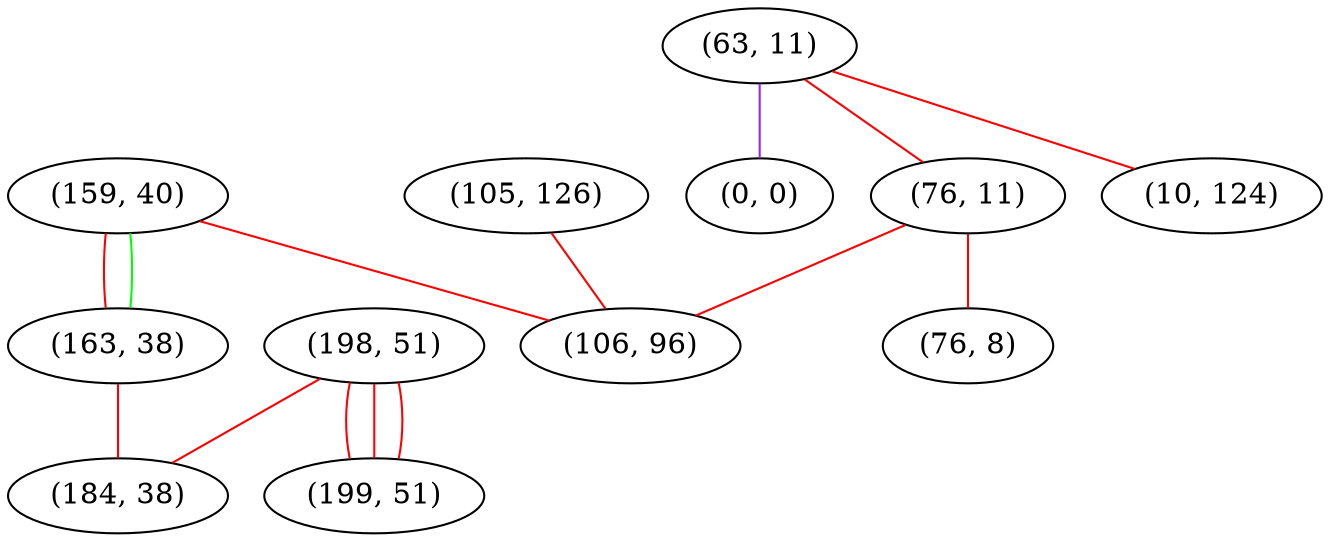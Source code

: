 graph "" {
"(198, 51)";
"(63, 11)";
"(0, 0)";
"(159, 40)";
"(163, 38)";
"(184, 38)";
"(199, 51)";
"(105, 126)";
"(76, 11)";
"(106, 96)";
"(10, 124)";
"(76, 8)";
"(198, 51)" -- "(184, 38)"  [color=red, key=0, weight=1];
"(198, 51)" -- "(199, 51)"  [color=red, key=0, weight=1];
"(198, 51)" -- "(199, 51)"  [color=red, key=1, weight=1];
"(198, 51)" -- "(199, 51)"  [color=red, key=2, weight=1];
"(63, 11)" -- "(0, 0)"  [color=purple, key=0, weight=4];
"(63, 11)" -- "(10, 124)"  [color=red, key=0, weight=1];
"(63, 11)" -- "(76, 11)"  [color=red, key=0, weight=1];
"(159, 40)" -- "(106, 96)"  [color=red, key=0, weight=1];
"(159, 40)" -- "(163, 38)"  [color=red, key=0, weight=1];
"(159, 40)" -- "(163, 38)"  [color=green, key=1, weight=2];
"(163, 38)" -- "(184, 38)"  [color=red, key=0, weight=1];
"(105, 126)" -- "(106, 96)"  [color=red, key=0, weight=1];
"(76, 11)" -- "(76, 8)"  [color=red, key=0, weight=1];
"(76, 11)" -- "(106, 96)"  [color=red, key=0, weight=1];
}
